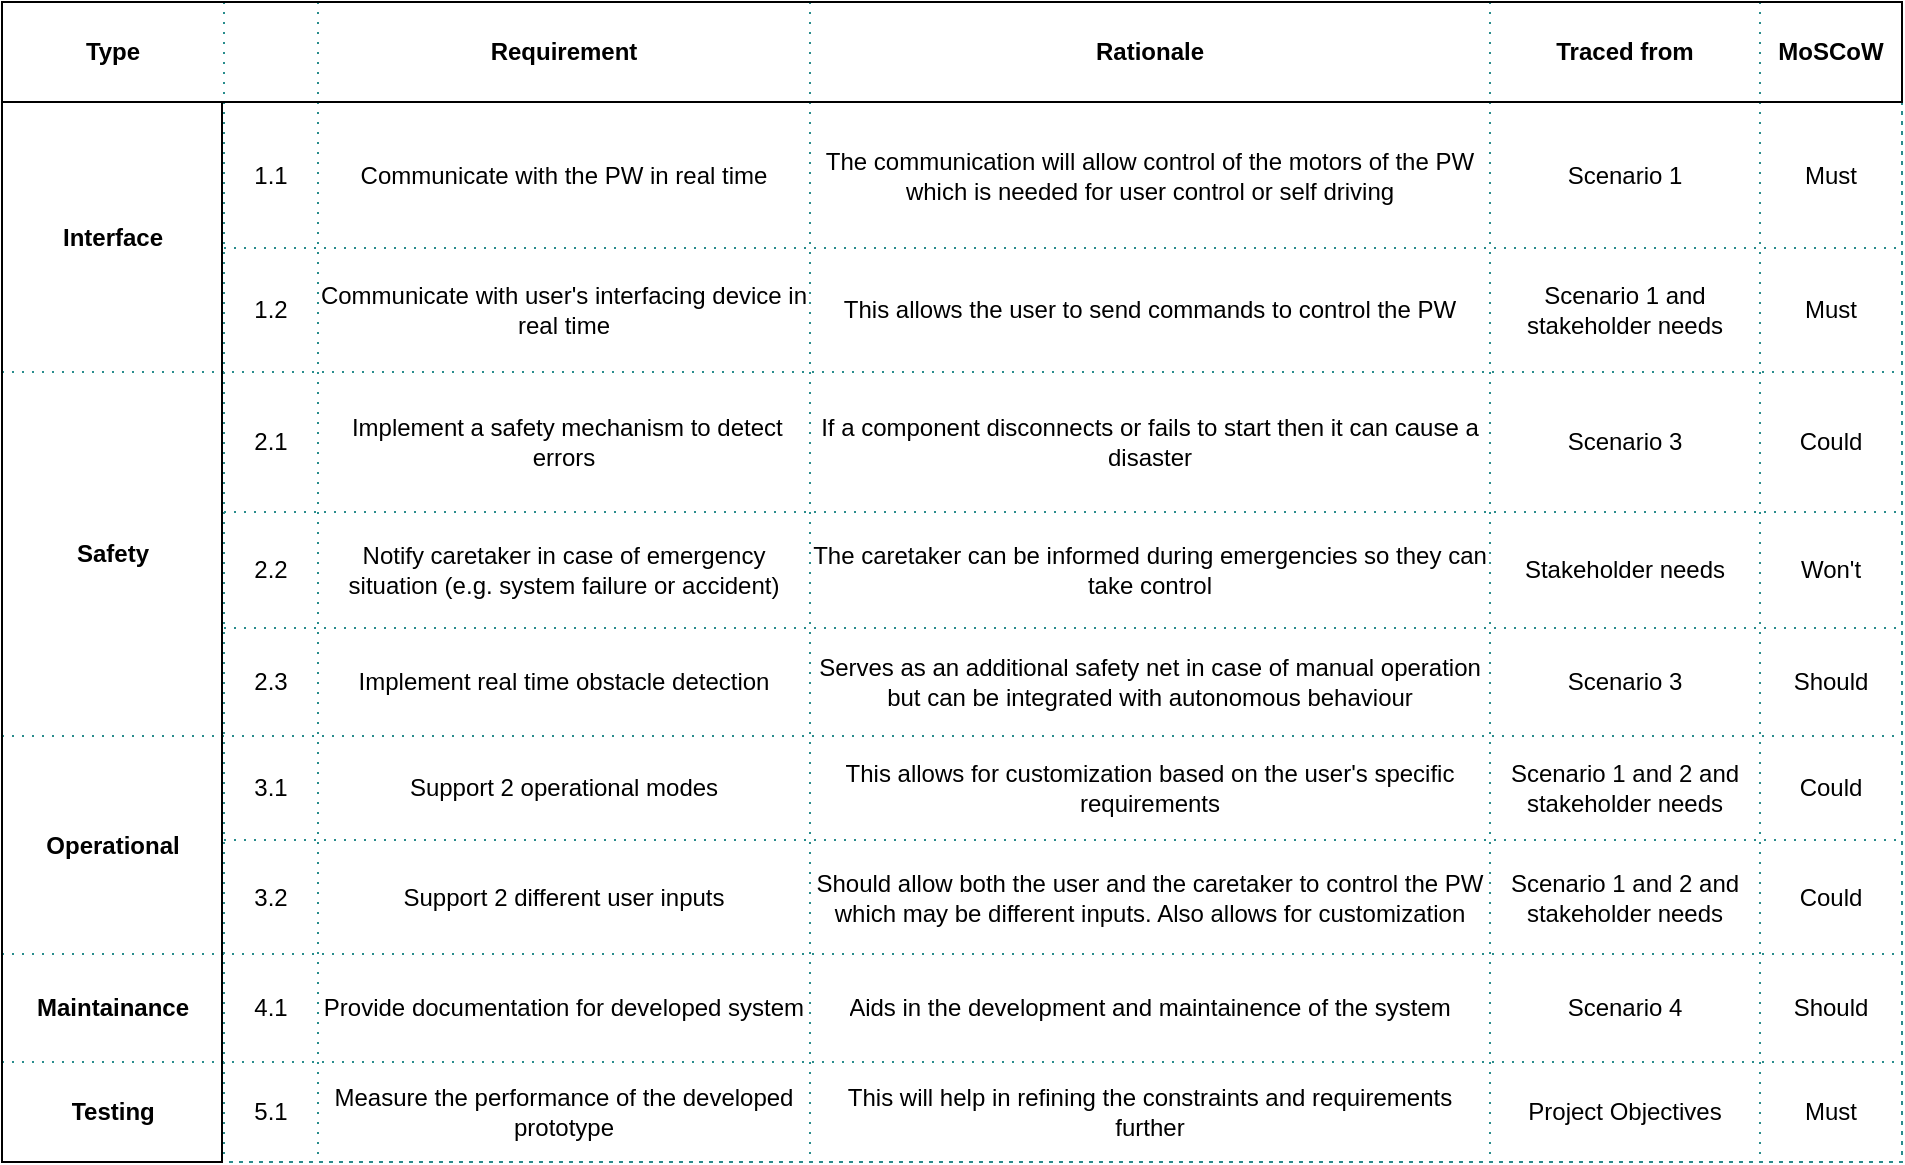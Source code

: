 <mxfile version="24.4.13" type="github">
  <diagram name="Page-1" id="JsQqndsf8agpKZZgXn96">
    <mxGraphModel dx="1434" dy="696" grid="1" gridSize="10" guides="1" tooltips="1" connect="1" arrows="1" fold="1" page="1" pageScale="1" pageWidth="827" pageHeight="1169" math="0" shadow="0">
      <root>
        <mxCell id="0" />
        <mxCell id="1" parent="0" />
        <mxCell id="9y0vCKBri3shFIYVmUoE-1" value="" style="shape=table;startSize=0;container=1;collapsible=0;childLayout=tableLayout;gradientColor=none;swimlaneFillColor=none;strokeColor=#298c8c;dashed=1;dashPattern=1 4;" parent="1" vertex="1">
          <mxGeometry x="130" y="210" width="950" height="580" as="geometry" />
        </mxCell>
        <mxCell id="9y0vCKBri3shFIYVmUoE-2" value="" style="shape=tableRow;horizontal=0;startSize=0;swimlaneHead=0;swimlaneBody=0;strokeColor=inherit;top=0;left=0;bottom=0;right=0;collapsible=0;dropTarget=0;fillColor=none;points=[[0,0.5],[1,0.5]];portConstraint=eastwest;" parent="9y0vCKBri3shFIYVmUoE-1" vertex="1">
          <mxGeometry width="950" height="50" as="geometry" />
        </mxCell>
        <mxCell id="9y0vCKBri3shFIYVmUoE-3" value="&lt;b&gt;Type&lt;/b&gt;" style="shape=partialRectangle;html=1;whiteSpace=wrap;connectable=0;strokeColor=inherit;overflow=hidden;fillColor=none;top=0;left=0;bottom=0;right=0;pointerEvents=1;gradientColor=#66FFFF;shadow=0;" parent="9y0vCKBri3shFIYVmUoE-2" vertex="1">
          <mxGeometry width="111" height="50" as="geometry">
            <mxRectangle width="111" height="50" as="alternateBounds" />
          </mxGeometry>
        </mxCell>
        <mxCell id="9y0vCKBri3shFIYVmUoE-4" value="" style="shape=partialRectangle;html=1;whiteSpace=wrap;connectable=0;strokeColor=inherit;overflow=hidden;fillColor=none;top=0;left=0;bottom=0;right=0;pointerEvents=1;" parent="9y0vCKBri3shFIYVmUoE-2" vertex="1">
          <mxGeometry x="111" width="47" height="50" as="geometry">
            <mxRectangle width="47" height="50" as="alternateBounds" />
          </mxGeometry>
        </mxCell>
        <mxCell id="9y0vCKBri3shFIYVmUoE-38" value="&lt;b&gt;Requirement&lt;/b&gt;" style="shape=partialRectangle;html=1;whiteSpace=wrap;connectable=0;strokeColor=inherit;overflow=hidden;fillColor=none;top=0;left=0;bottom=0;right=0;pointerEvents=1;" parent="9y0vCKBri3shFIYVmUoE-2" vertex="1">
          <mxGeometry x="158" width="246" height="50" as="geometry">
            <mxRectangle width="246" height="50" as="alternateBounds" />
          </mxGeometry>
        </mxCell>
        <mxCell id="9y0vCKBri3shFIYVmUoE-5" value="&lt;b&gt;Rationale&lt;/b&gt;" style="shape=partialRectangle;html=1;whiteSpace=wrap;connectable=0;strokeColor=inherit;overflow=hidden;fillColor=none;top=0;left=0;bottom=0;right=0;pointerEvents=1;" parent="9y0vCKBri3shFIYVmUoE-2" vertex="1">
          <mxGeometry x="404" width="340" height="50" as="geometry">
            <mxRectangle width="340" height="50" as="alternateBounds" />
          </mxGeometry>
        </mxCell>
        <mxCell id="9y0vCKBri3shFIYVmUoE-6" value="&lt;b&gt;Traced from&lt;/b&gt;" style="shape=partialRectangle;html=1;whiteSpace=wrap;connectable=0;strokeColor=inherit;overflow=hidden;fillColor=none;top=0;left=0;bottom=0;right=0;pointerEvents=1;" parent="9y0vCKBri3shFIYVmUoE-2" vertex="1">
          <mxGeometry x="744" width="135" height="50" as="geometry">
            <mxRectangle width="135" height="50" as="alternateBounds" />
          </mxGeometry>
        </mxCell>
        <mxCell id="9y0vCKBri3shFIYVmUoE-7" value="&lt;b&gt;MoSCoW&lt;/b&gt;" style="shape=partialRectangle;html=1;whiteSpace=wrap;connectable=0;strokeColor=inherit;overflow=hidden;fillColor=none;top=0;left=0;bottom=0;right=0;pointerEvents=1;" parent="9y0vCKBri3shFIYVmUoE-2" vertex="1">
          <mxGeometry x="879" width="71" height="50" as="geometry">
            <mxRectangle width="71" height="50" as="alternateBounds" />
          </mxGeometry>
        </mxCell>
        <mxCell id="9y0vCKBri3shFIYVmUoE-8" value="" style="shape=tableRow;horizontal=0;startSize=0;swimlaneHead=0;swimlaneBody=0;strokeColor=inherit;top=0;left=0;bottom=0;right=0;collapsible=0;dropTarget=0;fillColor=none;points=[[0,0.5],[1,0.5]];portConstraint=eastwest;" parent="9y0vCKBri3shFIYVmUoE-1" vertex="1">
          <mxGeometry y="50" width="950" height="73" as="geometry" />
        </mxCell>
        <mxCell id="9y0vCKBri3shFIYVmUoE-9" value="&lt;b&gt;Interface&lt;/b&gt;" style="shape=partialRectangle;html=1;whiteSpace=wrap;connectable=0;strokeColor=inherit;overflow=hidden;fillColor=none;top=0;left=0;bottom=0;right=0;pointerEvents=1;rowspan=2;colspan=1;" parent="9y0vCKBri3shFIYVmUoE-8" vertex="1">
          <mxGeometry width="111" height="135" as="geometry">
            <mxRectangle width="111" height="73" as="alternateBounds" />
          </mxGeometry>
        </mxCell>
        <mxCell id="9y0vCKBri3shFIYVmUoE-10" value="1.1" style="shape=partialRectangle;html=1;whiteSpace=wrap;connectable=0;strokeColor=inherit;overflow=hidden;fillColor=none;top=0;left=0;bottom=0;right=0;pointerEvents=1;" parent="9y0vCKBri3shFIYVmUoE-8" vertex="1">
          <mxGeometry x="111" width="47" height="73" as="geometry">
            <mxRectangle width="47" height="73" as="alternateBounds" />
          </mxGeometry>
        </mxCell>
        <mxCell id="9y0vCKBri3shFIYVmUoE-39" value="Communicate with the PW in real time" style="shape=partialRectangle;html=1;whiteSpace=wrap;connectable=0;strokeColor=inherit;overflow=hidden;fillColor=none;top=0;left=0;bottom=0;right=0;pointerEvents=1;align=center;" parent="9y0vCKBri3shFIYVmUoE-8" vertex="1">
          <mxGeometry x="158" width="246" height="73" as="geometry">
            <mxRectangle width="246" height="73" as="alternateBounds" />
          </mxGeometry>
        </mxCell>
        <mxCell id="9y0vCKBri3shFIYVmUoE-11" value="The communication will allow control of the motors of the PW which is needed for user control or self driving" style="shape=partialRectangle;html=1;whiteSpace=wrap;connectable=0;strokeColor=inherit;overflow=hidden;fillColor=none;top=0;left=0;bottom=0;right=0;pointerEvents=1;align=center;" parent="9y0vCKBri3shFIYVmUoE-8" vertex="1">
          <mxGeometry x="404" width="340" height="73" as="geometry">
            <mxRectangle width="340" height="73" as="alternateBounds" />
          </mxGeometry>
        </mxCell>
        <mxCell id="9y0vCKBri3shFIYVmUoE-12" value="Scenario 1" style="shape=partialRectangle;html=1;whiteSpace=wrap;connectable=0;strokeColor=inherit;overflow=hidden;fillColor=none;top=0;left=0;bottom=0;right=0;pointerEvents=1;" parent="9y0vCKBri3shFIYVmUoE-8" vertex="1">
          <mxGeometry x="744" width="135" height="73" as="geometry">
            <mxRectangle width="135" height="73" as="alternateBounds" />
          </mxGeometry>
        </mxCell>
        <mxCell id="9y0vCKBri3shFIYVmUoE-13" value="Must" style="shape=partialRectangle;html=1;whiteSpace=wrap;connectable=0;strokeColor=inherit;overflow=hidden;fillColor=none;top=0;left=0;bottom=0;right=0;pointerEvents=1;" parent="9y0vCKBri3shFIYVmUoE-8" vertex="1">
          <mxGeometry x="879" width="71" height="73" as="geometry">
            <mxRectangle width="71" height="73" as="alternateBounds" />
          </mxGeometry>
        </mxCell>
        <mxCell id="9y0vCKBri3shFIYVmUoE-65" style="shape=tableRow;horizontal=0;startSize=0;swimlaneHead=0;swimlaneBody=0;strokeColor=inherit;top=0;left=0;bottom=0;right=0;collapsible=0;dropTarget=0;fillColor=none;points=[[0,0.5],[1,0.5]];portConstraint=eastwest;" parent="9y0vCKBri3shFIYVmUoE-1" vertex="1">
          <mxGeometry y="123" width="950" height="62" as="geometry" />
        </mxCell>
        <mxCell id="9y0vCKBri3shFIYVmUoE-66" style="shape=partialRectangle;html=1;whiteSpace=wrap;connectable=0;strokeColor=inherit;overflow=hidden;fillColor=none;top=0;left=0;bottom=0;right=0;pointerEvents=1;" parent="9y0vCKBri3shFIYVmUoE-65" vertex="1" visible="0">
          <mxGeometry width="111" height="62" as="geometry">
            <mxRectangle width="111" height="62" as="alternateBounds" />
          </mxGeometry>
        </mxCell>
        <mxCell id="9y0vCKBri3shFIYVmUoE-67" value="1.2" style="shape=partialRectangle;html=1;whiteSpace=wrap;connectable=0;strokeColor=inherit;overflow=hidden;fillColor=none;top=0;left=0;bottom=0;right=0;pointerEvents=1;" parent="9y0vCKBri3shFIYVmUoE-65" vertex="1">
          <mxGeometry x="111" width="47" height="62" as="geometry">
            <mxRectangle width="47" height="62" as="alternateBounds" />
          </mxGeometry>
        </mxCell>
        <mxCell id="9y0vCKBri3shFIYVmUoE-68" value="Communicate with user&#39;s interfacing device in real time" style="shape=partialRectangle;html=1;whiteSpace=wrap;connectable=0;strokeColor=inherit;overflow=hidden;fillColor=none;top=0;left=0;bottom=0;right=0;pointerEvents=1;" parent="9y0vCKBri3shFIYVmUoE-65" vertex="1">
          <mxGeometry x="158" width="246" height="62" as="geometry">
            <mxRectangle width="246" height="62" as="alternateBounds" />
          </mxGeometry>
        </mxCell>
        <mxCell id="9y0vCKBri3shFIYVmUoE-69" value="This allows the user to send commands to control the PW" style="shape=partialRectangle;html=1;whiteSpace=wrap;connectable=0;strokeColor=inherit;overflow=hidden;fillColor=none;top=0;left=0;bottom=0;right=0;pointerEvents=1;" parent="9y0vCKBri3shFIYVmUoE-65" vertex="1">
          <mxGeometry x="404" width="340" height="62" as="geometry">
            <mxRectangle width="340" height="62" as="alternateBounds" />
          </mxGeometry>
        </mxCell>
        <mxCell id="9y0vCKBri3shFIYVmUoE-70" value="Scenario 1 and stakeholder needs" style="shape=partialRectangle;html=1;whiteSpace=wrap;connectable=0;strokeColor=inherit;overflow=hidden;fillColor=none;top=0;left=0;bottom=0;right=0;pointerEvents=1;" parent="9y0vCKBri3shFIYVmUoE-65" vertex="1">
          <mxGeometry x="744" width="135" height="62" as="geometry">
            <mxRectangle width="135" height="62" as="alternateBounds" />
          </mxGeometry>
        </mxCell>
        <mxCell id="9y0vCKBri3shFIYVmUoE-71" value="Must" style="shape=partialRectangle;html=1;whiteSpace=wrap;connectable=0;strokeColor=inherit;overflow=hidden;fillColor=none;top=0;left=0;bottom=0;right=0;pointerEvents=1;" parent="9y0vCKBri3shFIYVmUoE-65" vertex="1">
          <mxGeometry x="879" width="71" height="62" as="geometry">
            <mxRectangle width="71" height="62" as="alternateBounds" />
          </mxGeometry>
        </mxCell>
        <mxCell id="9y0vCKBri3shFIYVmUoE-14" value="" style="shape=tableRow;horizontal=0;startSize=0;swimlaneHead=0;swimlaneBody=0;strokeColor=inherit;top=0;left=0;bottom=0;right=0;collapsible=0;dropTarget=0;fillColor=none;points=[[0,0.5],[1,0.5]];portConstraint=eastwest;" parent="9y0vCKBri3shFIYVmUoE-1" vertex="1">
          <mxGeometry y="185" width="950" height="70" as="geometry" />
        </mxCell>
        <mxCell id="9y0vCKBri3shFIYVmUoE-15" value="&lt;b&gt;Safety&lt;/b&gt;" style="shape=partialRectangle;html=1;whiteSpace=wrap;connectable=0;strokeColor=inherit;overflow=hidden;fillColor=none;top=0;left=0;bottom=0;right=0;pointerEvents=1;rowspan=3;colspan=1;" parent="9y0vCKBri3shFIYVmUoE-14" vertex="1">
          <mxGeometry width="111" height="182" as="geometry">
            <mxRectangle width="111" height="70" as="alternateBounds" />
          </mxGeometry>
        </mxCell>
        <mxCell id="9y0vCKBri3shFIYVmUoE-16" value="2.1" style="shape=partialRectangle;html=1;whiteSpace=wrap;connectable=0;strokeColor=inherit;overflow=hidden;fillColor=none;top=0;left=0;bottom=0;right=0;pointerEvents=1;" parent="9y0vCKBri3shFIYVmUoE-14" vertex="1">
          <mxGeometry x="111" width="47" height="70" as="geometry">
            <mxRectangle width="47" height="70" as="alternateBounds" />
          </mxGeometry>
        </mxCell>
        <mxCell id="9y0vCKBri3shFIYVmUoE-40" value="&amp;nbsp;Implement a safety mechanism to detect errors" style="shape=partialRectangle;html=1;whiteSpace=wrap;connectable=0;strokeColor=inherit;overflow=hidden;fillColor=none;top=0;left=0;bottom=0;right=0;pointerEvents=1;" parent="9y0vCKBri3shFIYVmUoE-14" vertex="1">
          <mxGeometry x="158" width="246" height="70" as="geometry">
            <mxRectangle width="246" height="70" as="alternateBounds" />
          </mxGeometry>
        </mxCell>
        <mxCell id="9y0vCKBri3shFIYVmUoE-17" value="If a component disconnects or fails to start then it can cause a disaster" style="shape=partialRectangle;html=1;whiteSpace=wrap;connectable=0;strokeColor=inherit;overflow=hidden;fillColor=none;top=0;left=0;bottom=0;right=0;pointerEvents=1;" parent="9y0vCKBri3shFIYVmUoE-14" vertex="1">
          <mxGeometry x="404" width="340" height="70" as="geometry">
            <mxRectangle width="340" height="70" as="alternateBounds" />
          </mxGeometry>
        </mxCell>
        <mxCell id="9y0vCKBri3shFIYVmUoE-18" value="Scenario 3" style="shape=partialRectangle;html=1;whiteSpace=wrap;connectable=0;strokeColor=inherit;overflow=hidden;fillColor=none;top=0;left=0;bottom=0;right=0;pointerEvents=1;" parent="9y0vCKBri3shFIYVmUoE-14" vertex="1">
          <mxGeometry x="744" width="135" height="70" as="geometry">
            <mxRectangle width="135" height="70" as="alternateBounds" />
          </mxGeometry>
        </mxCell>
        <mxCell id="9y0vCKBri3shFIYVmUoE-19" value="Could" style="shape=partialRectangle;html=1;whiteSpace=wrap;connectable=0;strokeColor=inherit;overflow=hidden;fillColor=none;top=0;left=0;bottom=0;right=0;pointerEvents=1;" parent="9y0vCKBri3shFIYVmUoE-14" vertex="1">
          <mxGeometry x="879" width="71" height="70" as="geometry">
            <mxRectangle width="71" height="70" as="alternateBounds" />
          </mxGeometry>
        </mxCell>
        <mxCell id="9y0vCKBri3shFIYVmUoE-51" style="shape=tableRow;horizontal=0;startSize=0;swimlaneHead=0;swimlaneBody=0;strokeColor=inherit;top=0;left=0;bottom=0;right=0;collapsible=0;dropTarget=0;fillColor=none;points=[[0,0.5],[1,0.5]];portConstraint=eastwest;" parent="9y0vCKBri3shFIYVmUoE-1" vertex="1">
          <mxGeometry y="255" width="950" height="58" as="geometry" />
        </mxCell>
        <mxCell id="9y0vCKBri3shFIYVmUoE-52" style="shape=partialRectangle;html=1;whiteSpace=wrap;connectable=0;strokeColor=inherit;overflow=hidden;fillColor=none;top=0;left=0;bottom=0;right=0;pointerEvents=1;" parent="9y0vCKBri3shFIYVmUoE-51" vertex="1" visible="0">
          <mxGeometry width="111" height="58" as="geometry">
            <mxRectangle width="111" height="58" as="alternateBounds" />
          </mxGeometry>
        </mxCell>
        <mxCell id="9y0vCKBri3shFIYVmUoE-53" value="2.2" style="shape=partialRectangle;html=1;whiteSpace=wrap;connectable=0;strokeColor=inherit;overflow=hidden;fillColor=none;top=0;left=0;bottom=0;right=0;pointerEvents=1;" parent="9y0vCKBri3shFIYVmUoE-51" vertex="1">
          <mxGeometry x="111" width="47" height="58" as="geometry">
            <mxRectangle width="47" height="58" as="alternateBounds" />
          </mxGeometry>
        </mxCell>
        <mxCell id="9y0vCKBri3shFIYVmUoE-54" value="Notify caretaker in case of emergency situation (e.g. system failure or accident)" style="shape=partialRectangle;html=1;whiteSpace=wrap;connectable=0;strokeColor=inherit;overflow=hidden;fillColor=none;top=0;left=0;bottom=0;right=0;pointerEvents=1;" parent="9y0vCKBri3shFIYVmUoE-51" vertex="1">
          <mxGeometry x="158" width="246" height="58" as="geometry">
            <mxRectangle width="246" height="58" as="alternateBounds" />
          </mxGeometry>
        </mxCell>
        <mxCell id="9y0vCKBri3shFIYVmUoE-55" value="The caretaker can be informed during emergencies so they can take control" style="shape=partialRectangle;html=1;whiteSpace=wrap;connectable=0;strokeColor=inherit;overflow=hidden;fillColor=none;top=0;left=0;bottom=0;right=0;pointerEvents=1;" parent="9y0vCKBri3shFIYVmUoE-51" vertex="1">
          <mxGeometry x="404" width="340" height="58" as="geometry">
            <mxRectangle width="340" height="58" as="alternateBounds" />
          </mxGeometry>
        </mxCell>
        <mxCell id="9y0vCKBri3shFIYVmUoE-56" value="Stakeholder needs" style="shape=partialRectangle;html=1;whiteSpace=wrap;connectable=0;strokeColor=inherit;overflow=hidden;fillColor=none;top=0;left=0;bottom=0;right=0;pointerEvents=1;" parent="9y0vCKBri3shFIYVmUoE-51" vertex="1">
          <mxGeometry x="744" width="135" height="58" as="geometry">
            <mxRectangle width="135" height="58" as="alternateBounds" />
          </mxGeometry>
        </mxCell>
        <mxCell id="9y0vCKBri3shFIYVmUoE-57" value="Won&#39;t" style="shape=partialRectangle;html=1;whiteSpace=wrap;connectable=0;strokeColor=inherit;overflow=hidden;fillColor=none;top=0;left=0;bottom=0;right=0;pointerEvents=1;" parent="9y0vCKBri3shFIYVmUoE-51" vertex="1">
          <mxGeometry x="879" width="71" height="58" as="geometry">
            <mxRectangle width="71" height="58" as="alternateBounds" />
          </mxGeometry>
        </mxCell>
        <mxCell id="9y0vCKBri3shFIYVmUoE-44" style="shape=tableRow;horizontal=0;startSize=0;swimlaneHead=0;swimlaneBody=0;strokeColor=inherit;top=0;left=0;bottom=0;right=0;collapsible=0;dropTarget=0;fillColor=none;points=[[0,0.5],[1,0.5]];portConstraint=eastwest;" parent="9y0vCKBri3shFIYVmUoE-1" vertex="1">
          <mxGeometry y="313" width="950" height="54" as="geometry" />
        </mxCell>
        <mxCell id="9y0vCKBri3shFIYVmUoE-45" style="shape=partialRectangle;html=1;whiteSpace=wrap;connectable=0;strokeColor=inherit;overflow=hidden;fillColor=none;top=0;left=0;bottom=0;right=0;pointerEvents=1;" parent="9y0vCKBri3shFIYVmUoE-44" vertex="1" visible="0">
          <mxGeometry width="111" height="54" as="geometry">
            <mxRectangle width="111" height="54" as="alternateBounds" />
          </mxGeometry>
        </mxCell>
        <mxCell id="9y0vCKBri3shFIYVmUoE-46" value="2.3" style="shape=partialRectangle;html=1;whiteSpace=wrap;connectable=0;strokeColor=inherit;overflow=hidden;fillColor=none;top=0;left=0;bottom=0;right=0;pointerEvents=1;" parent="9y0vCKBri3shFIYVmUoE-44" vertex="1">
          <mxGeometry x="111" width="47" height="54" as="geometry">
            <mxRectangle width="47" height="54" as="alternateBounds" />
          </mxGeometry>
        </mxCell>
        <mxCell id="9y0vCKBri3shFIYVmUoE-47" value="Implement real time obstacle detection" style="shape=partialRectangle;html=1;whiteSpace=wrap;connectable=0;strokeColor=inherit;overflow=hidden;fillColor=none;top=0;left=0;bottom=0;right=0;pointerEvents=1;" parent="9y0vCKBri3shFIYVmUoE-44" vertex="1">
          <mxGeometry x="158" width="246" height="54" as="geometry">
            <mxRectangle width="246" height="54" as="alternateBounds" />
          </mxGeometry>
        </mxCell>
        <mxCell id="9y0vCKBri3shFIYVmUoE-48" value="Serves as an additional safety net in case of manual operation but can be integrated with autonomous behaviour" style="shape=partialRectangle;html=1;whiteSpace=wrap;connectable=0;strokeColor=inherit;overflow=hidden;fillColor=none;top=0;left=0;bottom=0;right=0;pointerEvents=1;" parent="9y0vCKBri3shFIYVmUoE-44" vertex="1">
          <mxGeometry x="404" width="340" height="54" as="geometry">
            <mxRectangle width="340" height="54" as="alternateBounds" />
          </mxGeometry>
        </mxCell>
        <mxCell id="9y0vCKBri3shFIYVmUoE-49" value="Scenario 3" style="shape=partialRectangle;html=1;whiteSpace=wrap;connectable=0;strokeColor=inherit;overflow=hidden;fillColor=none;top=0;left=0;bottom=0;right=0;pointerEvents=1;" parent="9y0vCKBri3shFIYVmUoE-44" vertex="1">
          <mxGeometry x="744" width="135" height="54" as="geometry">
            <mxRectangle width="135" height="54" as="alternateBounds" />
          </mxGeometry>
        </mxCell>
        <mxCell id="9y0vCKBri3shFIYVmUoE-50" value="Should" style="shape=partialRectangle;html=1;whiteSpace=wrap;connectable=0;strokeColor=inherit;overflow=hidden;fillColor=none;top=0;left=0;bottom=0;right=0;pointerEvents=1;" parent="9y0vCKBri3shFIYVmUoE-44" vertex="1">
          <mxGeometry x="879" width="71" height="54" as="geometry">
            <mxRectangle width="71" height="54" as="alternateBounds" />
          </mxGeometry>
        </mxCell>
        <mxCell id="9y0vCKBri3shFIYVmUoE-20" value="" style="shape=tableRow;horizontal=0;startSize=0;swimlaneHead=0;swimlaneBody=0;strokeColor=inherit;top=0;left=0;bottom=0;right=0;collapsible=0;dropTarget=0;fillColor=none;points=[[0,0.5],[1,0.5]];portConstraint=eastwest;" parent="9y0vCKBri3shFIYVmUoE-1" vertex="1">
          <mxGeometry y="367" width="950" height="52" as="geometry" />
        </mxCell>
        <mxCell id="9y0vCKBri3shFIYVmUoE-21" value="&lt;b&gt;Operational&lt;/b&gt;" style="shape=partialRectangle;html=1;whiteSpace=wrap;connectable=0;strokeColor=inherit;overflow=hidden;fillColor=none;top=0;left=0;bottom=0;right=0;pointerEvents=1;rowspan=2;colspan=1;" parent="9y0vCKBri3shFIYVmUoE-20" vertex="1">
          <mxGeometry width="111" height="109" as="geometry">
            <mxRectangle width="111" height="52" as="alternateBounds" />
          </mxGeometry>
        </mxCell>
        <mxCell id="9y0vCKBri3shFIYVmUoE-22" value="3.1" style="shape=partialRectangle;html=1;whiteSpace=wrap;connectable=0;strokeColor=inherit;overflow=hidden;fillColor=none;top=0;left=0;bottom=0;right=0;pointerEvents=1;" parent="9y0vCKBri3shFIYVmUoE-20" vertex="1">
          <mxGeometry x="111" width="47" height="52" as="geometry">
            <mxRectangle width="47" height="52" as="alternateBounds" />
          </mxGeometry>
        </mxCell>
        <mxCell id="9y0vCKBri3shFIYVmUoE-41" value="Support 2 operational modes" style="shape=partialRectangle;html=1;whiteSpace=wrap;connectable=0;strokeColor=inherit;overflow=hidden;fillColor=none;top=0;left=0;bottom=0;right=0;pointerEvents=1;" parent="9y0vCKBri3shFIYVmUoE-20" vertex="1">
          <mxGeometry x="158" width="246" height="52" as="geometry">
            <mxRectangle width="246" height="52" as="alternateBounds" />
          </mxGeometry>
        </mxCell>
        <mxCell id="9y0vCKBri3shFIYVmUoE-23" value="This allows for customization based on the user&#39;s specific requirements" style="shape=partialRectangle;html=1;whiteSpace=wrap;connectable=0;strokeColor=inherit;overflow=hidden;fillColor=none;top=0;left=0;bottom=0;right=0;pointerEvents=1;" parent="9y0vCKBri3shFIYVmUoE-20" vertex="1">
          <mxGeometry x="404" width="340" height="52" as="geometry">
            <mxRectangle width="340" height="52" as="alternateBounds" />
          </mxGeometry>
        </mxCell>
        <mxCell id="9y0vCKBri3shFIYVmUoE-24" value="Scenario 1 and 2 and stakeholder needs" style="shape=partialRectangle;html=1;whiteSpace=wrap;connectable=0;strokeColor=inherit;overflow=hidden;fillColor=none;top=0;left=0;bottom=0;right=0;pointerEvents=1;" parent="9y0vCKBri3shFIYVmUoE-20" vertex="1">
          <mxGeometry x="744" width="135" height="52" as="geometry">
            <mxRectangle width="135" height="52" as="alternateBounds" />
          </mxGeometry>
        </mxCell>
        <mxCell id="9y0vCKBri3shFIYVmUoE-25" value="Could" style="shape=partialRectangle;html=1;whiteSpace=wrap;connectable=0;strokeColor=inherit;overflow=hidden;fillColor=none;top=0;left=0;bottom=0;right=0;pointerEvents=1;" parent="9y0vCKBri3shFIYVmUoE-20" vertex="1">
          <mxGeometry x="879" width="71" height="52" as="geometry">
            <mxRectangle width="71" height="52" as="alternateBounds" />
          </mxGeometry>
        </mxCell>
        <mxCell id="9y0vCKBri3shFIYVmUoE-26" value="" style="shape=tableRow;horizontal=0;startSize=0;swimlaneHead=0;swimlaneBody=0;strokeColor=inherit;top=0;left=0;bottom=0;right=0;collapsible=0;dropTarget=0;fillColor=none;points=[[0,0.5],[1,0.5]];portConstraint=eastwest;" parent="9y0vCKBri3shFIYVmUoE-1" vertex="1">
          <mxGeometry y="419" width="950" height="57" as="geometry" />
        </mxCell>
        <mxCell id="9y0vCKBri3shFIYVmUoE-27" value="" style="shape=partialRectangle;html=1;whiteSpace=wrap;connectable=0;strokeColor=inherit;overflow=hidden;fillColor=none;top=0;left=0;bottom=0;right=0;pointerEvents=1;" parent="9y0vCKBri3shFIYVmUoE-26" vertex="1" visible="0">
          <mxGeometry width="111" height="57" as="geometry">
            <mxRectangle width="111" height="57" as="alternateBounds" />
          </mxGeometry>
        </mxCell>
        <mxCell id="9y0vCKBri3shFIYVmUoE-28" value="3.2" style="shape=partialRectangle;html=1;whiteSpace=wrap;connectable=0;strokeColor=inherit;overflow=hidden;fillColor=none;top=0;left=0;bottom=0;right=0;pointerEvents=1;" parent="9y0vCKBri3shFIYVmUoE-26" vertex="1">
          <mxGeometry x="111" width="47" height="57" as="geometry">
            <mxRectangle width="47" height="57" as="alternateBounds" />
          </mxGeometry>
        </mxCell>
        <mxCell id="9y0vCKBri3shFIYVmUoE-42" value="Support 2 different user inputs" style="shape=partialRectangle;html=1;whiteSpace=wrap;connectable=0;strokeColor=inherit;overflow=hidden;fillColor=none;top=0;left=0;bottom=0;right=0;pointerEvents=1;" parent="9y0vCKBri3shFIYVmUoE-26" vertex="1">
          <mxGeometry x="158" width="246" height="57" as="geometry">
            <mxRectangle width="246" height="57" as="alternateBounds" />
          </mxGeometry>
        </mxCell>
        <mxCell id="9y0vCKBri3shFIYVmUoE-29" value="Should allow both the user and the caretaker to control the PW which may be different inputs. Also allows for customization" style="shape=partialRectangle;html=1;whiteSpace=wrap;connectable=0;strokeColor=inherit;overflow=hidden;fillColor=none;top=0;left=0;bottom=0;right=0;pointerEvents=1;" parent="9y0vCKBri3shFIYVmUoE-26" vertex="1">
          <mxGeometry x="404" width="340" height="57" as="geometry">
            <mxRectangle width="340" height="57" as="alternateBounds" />
          </mxGeometry>
        </mxCell>
        <mxCell id="9y0vCKBri3shFIYVmUoE-30" value="Scenario 1 and 2 and stakeholder needs" style="shape=partialRectangle;html=1;whiteSpace=wrap;connectable=0;strokeColor=inherit;overflow=hidden;fillColor=none;top=0;left=0;bottom=0;right=0;pointerEvents=1;" parent="9y0vCKBri3shFIYVmUoE-26" vertex="1">
          <mxGeometry x="744" width="135" height="57" as="geometry">
            <mxRectangle width="135" height="57" as="alternateBounds" />
          </mxGeometry>
        </mxCell>
        <mxCell id="9y0vCKBri3shFIYVmUoE-31" value="Could" style="shape=partialRectangle;html=1;whiteSpace=wrap;connectable=0;strokeColor=inherit;overflow=hidden;fillColor=none;top=0;left=0;bottom=0;right=0;pointerEvents=1;" parent="9y0vCKBri3shFIYVmUoE-26" vertex="1">
          <mxGeometry x="879" width="71" height="57" as="geometry">
            <mxRectangle width="71" height="57" as="alternateBounds" />
          </mxGeometry>
        </mxCell>
        <mxCell id="9y0vCKBri3shFIYVmUoE-72" style="shape=tableRow;horizontal=0;startSize=0;swimlaneHead=0;swimlaneBody=0;strokeColor=inherit;top=0;left=0;bottom=0;right=0;collapsible=0;dropTarget=0;fillColor=none;points=[[0,0.5],[1,0.5]];portConstraint=eastwest;" parent="9y0vCKBri3shFIYVmUoE-1" vertex="1">
          <mxGeometry y="476" width="950" height="54" as="geometry" />
        </mxCell>
        <mxCell id="9y0vCKBri3shFIYVmUoE-73" value="&lt;b&gt;Maintainance&lt;/b&gt;" style="shape=partialRectangle;html=1;whiteSpace=wrap;connectable=0;strokeColor=inherit;overflow=hidden;fillColor=none;top=0;left=0;bottom=0;right=0;pointerEvents=1;" parent="9y0vCKBri3shFIYVmUoE-72" vertex="1">
          <mxGeometry width="111" height="54" as="geometry">
            <mxRectangle width="111" height="54" as="alternateBounds" />
          </mxGeometry>
        </mxCell>
        <mxCell id="9y0vCKBri3shFIYVmUoE-74" value="4.1" style="shape=partialRectangle;html=1;whiteSpace=wrap;connectable=0;strokeColor=inherit;overflow=hidden;fillColor=none;top=0;left=0;bottom=0;right=0;pointerEvents=1;" parent="9y0vCKBri3shFIYVmUoE-72" vertex="1">
          <mxGeometry x="111" width="47" height="54" as="geometry">
            <mxRectangle width="47" height="54" as="alternateBounds" />
          </mxGeometry>
        </mxCell>
        <mxCell id="9y0vCKBri3shFIYVmUoE-75" value="Provide documentation for developed system" style="shape=partialRectangle;html=1;whiteSpace=wrap;connectable=0;strokeColor=inherit;overflow=hidden;fillColor=none;top=0;left=0;bottom=0;right=0;pointerEvents=1;" parent="9y0vCKBri3shFIYVmUoE-72" vertex="1">
          <mxGeometry x="158" width="246" height="54" as="geometry">
            <mxRectangle width="246" height="54" as="alternateBounds" />
          </mxGeometry>
        </mxCell>
        <mxCell id="9y0vCKBri3shFIYVmUoE-76" value="Aids in the development and maintainence of the system" style="shape=partialRectangle;html=1;whiteSpace=wrap;connectable=0;strokeColor=inherit;overflow=hidden;fillColor=none;top=0;left=0;bottom=0;right=0;pointerEvents=1;" parent="9y0vCKBri3shFIYVmUoE-72" vertex="1">
          <mxGeometry x="404" width="340" height="54" as="geometry">
            <mxRectangle width="340" height="54" as="alternateBounds" />
          </mxGeometry>
        </mxCell>
        <mxCell id="9y0vCKBri3shFIYVmUoE-77" value="Scenario 4" style="shape=partialRectangle;html=1;whiteSpace=wrap;connectable=0;strokeColor=inherit;overflow=hidden;fillColor=none;top=0;left=0;bottom=0;right=0;pointerEvents=1;" parent="9y0vCKBri3shFIYVmUoE-72" vertex="1">
          <mxGeometry x="744" width="135" height="54" as="geometry">
            <mxRectangle width="135" height="54" as="alternateBounds" />
          </mxGeometry>
        </mxCell>
        <mxCell id="9y0vCKBri3shFIYVmUoE-78" value="Should" style="shape=partialRectangle;html=1;whiteSpace=wrap;connectable=0;strokeColor=inherit;overflow=hidden;fillColor=none;top=0;left=0;bottom=0;right=0;pointerEvents=1;" parent="9y0vCKBri3shFIYVmUoE-72" vertex="1">
          <mxGeometry x="879" width="71" height="54" as="geometry">
            <mxRectangle width="71" height="54" as="alternateBounds" />
          </mxGeometry>
        </mxCell>
        <mxCell id="9y0vCKBri3shFIYVmUoE-32" value="" style="shape=tableRow;horizontal=0;startSize=0;swimlaneHead=0;swimlaneBody=0;strokeColor=inherit;top=0;left=0;bottom=0;right=0;collapsible=0;dropTarget=0;fillColor=none;points=[[0,0.5],[1,0.5]];portConstraint=eastwest;" parent="9y0vCKBri3shFIYVmUoE-1" vertex="1">
          <mxGeometry y="530" width="950" height="50" as="geometry" />
        </mxCell>
        <mxCell id="9y0vCKBri3shFIYVmUoE-33" value="&lt;b&gt;Testing&lt;/b&gt;" style="shape=partialRectangle;html=1;whiteSpace=wrap;connectable=0;strokeColor=inherit;overflow=hidden;fillColor=none;top=0;left=0;bottom=0;right=0;pointerEvents=1;" parent="9y0vCKBri3shFIYVmUoE-32" vertex="1">
          <mxGeometry width="111" height="50" as="geometry">
            <mxRectangle width="111" height="50" as="alternateBounds" />
          </mxGeometry>
        </mxCell>
        <mxCell id="9y0vCKBri3shFIYVmUoE-34" value="5.1" style="shape=partialRectangle;html=1;whiteSpace=wrap;connectable=0;strokeColor=inherit;overflow=hidden;fillColor=none;top=0;left=0;bottom=0;right=0;pointerEvents=1;" parent="9y0vCKBri3shFIYVmUoE-32" vertex="1">
          <mxGeometry x="111" width="47" height="50" as="geometry">
            <mxRectangle width="47" height="50" as="alternateBounds" />
          </mxGeometry>
        </mxCell>
        <mxCell id="9y0vCKBri3shFIYVmUoE-43" value="Measure the performance of the developed prototype" style="shape=partialRectangle;html=1;whiteSpace=wrap;connectable=0;strokeColor=inherit;overflow=hidden;fillColor=none;top=0;left=0;bottom=0;right=0;pointerEvents=1;" parent="9y0vCKBri3shFIYVmUoE-32" vertex="1">
          <mxGeometry x="158" width="246" height="50" as="geometry">
            <mxRectangle width="246" height="50" as="alternateBounds" />
          </mxGeometry>
        </mxCell>
        <mxCell id="9y0vCKBri3shFIYVmUoE-35" value="This will help in refining the constraints and requirements further" style="shape=partialRectangle;html=1;whiteSpace=wrap;connectable=0;strokeColor=inherit;overflow=hidden;fillColor=none;top=0;left=0;bottom=0;right=0;pointerEvents=1;" parent="9y0vCKBri3shFIYVmUoE-32" vertex="1">
          <mxGeometry x="404" width="340" height="50" as="geometry">
            <mxRectangle width="340" height="50" as="alternateBounds" />
          </mxGeometry>
        </mxCell>
        <mxCell id="9y0vCKBri3shFIYVmUoE-36" value="Project Objectives" style="shape=partialRectangle;html=1;whiteSpace=wrap;connectable=0;strokeColor=inherit;overflow=hidden;fillColor=none;top=0;left=0;bottom=0;right=0;pointerEvents=1;" parent="9y0vCKBri3shFIYVmUoE-32" vertex="1">
          <mxGeometry x="744" width="135" height="50" as="geometry">
            <mxRectangle width="135" height="50" as="alternateBounds" />
          </mxGeometry>
        </mxCell>
        <mxCell id="9y0vCKBri3shFIYVmUoE-37" value="Must" style="shape=partialRectangle;html=1;whiteSpace=wrap;connectable=0;strokeColor=inherit;overflow=hidden;fillColor=none;top=0;left=0;bottom=0;right=0;pointerEvents=1;" parent="9y0vCKBri3shFIYVmUoE-32" vertex="1">
          <mxGeometry x="879" width="71" height="50" as="geometry">
            <mxRectangle width="71" height="50" as="alternateBounds" />
          </mxGeometry>
        </mxCell>
        <mxCell id="S2MmC9SKnlVyyRrOi6gc-2" value="" style="rounded=0;whiteSpace=wrap;html=1;fillColor=none;strokeColor=#000000;" vertex="1" parent="1">
          <mxGeometry x="130" y="210" width="950" height="50" as="geometry" />
        </mxCell>
        <mxCell id="S2MmC9SKnlVyyRrOi6gc-3" value="" style="rounded=0;whiteSpace=wrap;html=1;fillColor=none;strokeColor=#000000;" vertex="1" parent="1">
          <mxGeometry x="130" y="260" width="110" height="530" as="geometry" />
        </mxCell>
      </root>
    </mxGraphModel>
  </diagram>
</mxfile>
